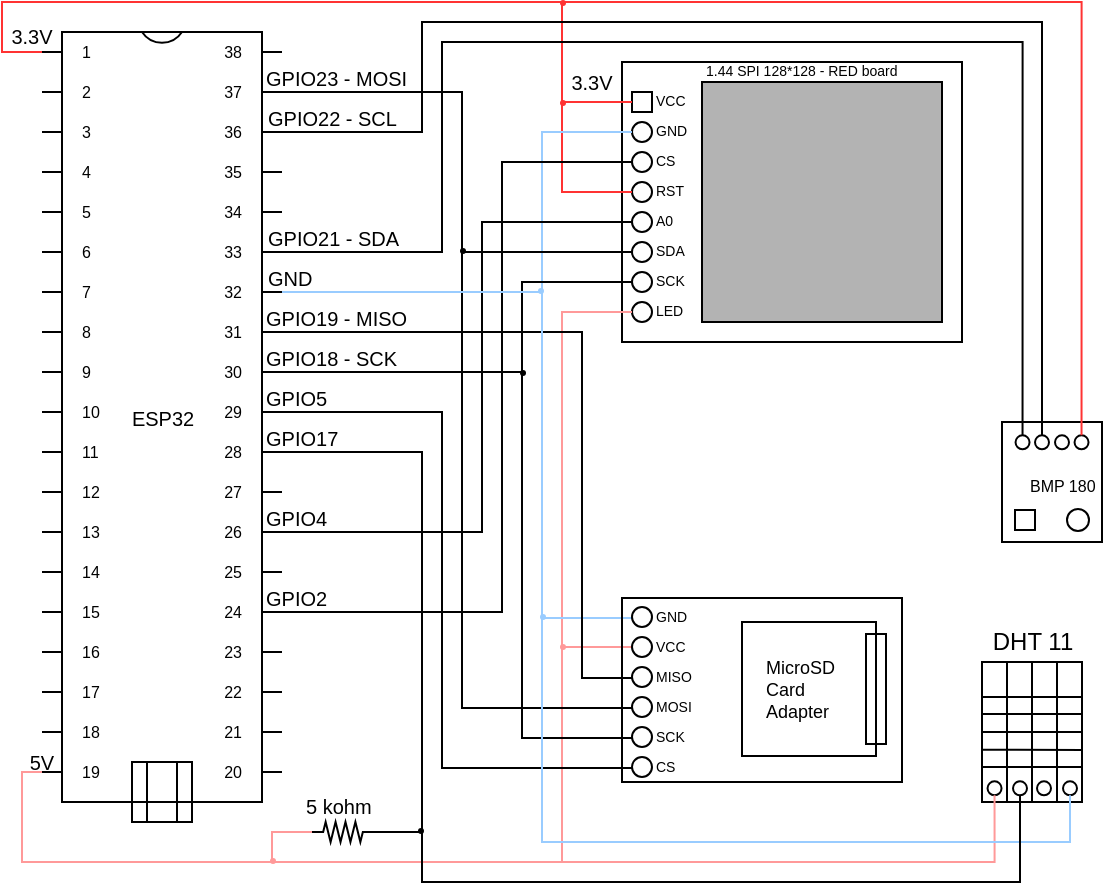 <mxfile version="15.8.7" type="device"><diagram id="xemCCNrIUmNj-PB_a386" name="Page-1"><mxGraphModel dx="496" dy="322" grid="1" gridSize="10" guides="1" tooltips="1" connect="1" arrows="1" fold="1" page="1" pageScale="1" pageWidth="827" pageHeight="1169" math="0" shadow="0"><root><mxCell id="0"/><mxCell id="1" parent="0"/><mxCell id="ApPZSZe1eoqtvmXxDZPw-3" value="" style="rounded=0;whiteSpace=wrap;html=1;" parent="1" vertex="1"><mxGeometry x="580" y="560" width="50" height="70" as="geometry"/></mxCell><mxCell id="onh9ntv3bFMksyrYc300-25" value="" style="group" parent="1" vertex="1" connectable="0"><mxGeometry x="400" y="260" width="170" height="140" as="geometry"/></mxCell><mxCell id="onh9ntv3bFMksyrYc300-3" value="" style="rounded=0;whiteSpace=wrap;html=1;" parent="onh9ntv3bFMksyrYc300-25" vertex="1"><mxGeometry width="170" height="140" as="geometry"/></mxCell><mxCell id="onh9ntv3bFMksyrYc300-4" value="" style="whiteSpace=wrap;html=1;aspect=fixed;fillColor=#B3B3B3;" parent="onh9ntv3bFMksyrYc300-25" vertex="1"><mxGeometry x="40" y="10" width="120" height="120" as="geometry"/></mxCell><mxCell id="onh9ntv3bFMksyrYc300-6" value="" style="ellipse;whiteSpace=wrap;html=1;aspect=fixed;fillColor=none;" parent="onh9ntv3bFMksyrYc300-25" vertex="1"><mxGeometry x="5" y="30" width="10" height="10" as="geometry"/></mxCell><mxCell id="onh9ntv3bFMksyrYc300-7" value="" style="ellipse;whiteSpace=wrap;html=1;aspect=fixed;fillColor=none;" parent="onh9ntv3bFMksyrYc300-25" vertex="1"><mxGeometry x="5" y="45" width="10" height="10" as="geometry"/></mxCell><mxCell id="onh9ntv3bFMksyrYc300-8" value="" style="ellipse;whiteSpace=wrap;html=1;aspect=fixed;fillColor=none;" parent="onh9ntv3bFMksyrYc300-25" vertex="1"><mxGeometry x="5" y="60" width="10" height="10" as="geometry"/></mxCell><mxCell id="onh9ntv3bFMksyrYc300-9" value="" style="ellipse;whiteSpace=wrap;html=1;aspect=fixed;fillColor=none;" parent="onh9ntv3bFMksyrYc300-25" vertex="1"><mxGeometry x="5" y="75" width="10" height="10" as="geometry"/></mxCell><mxCell id="onh9ntv3bFMksyrYc300-10" value="" style="ellipse;whiteSpace=wrap;html=1;aspect=fixed;fillColor=none;" parent="onh9ntv3bFMksyrYc300-25" vertex="1"><mxGeometry x="5" y="90" width="10" height="10" as="geometry"/></mxCell><mxCell id="onh9ntv3bFMksyrYc300-11" value="" style="ellipse;whiteSpace=wrap;html=1;aspect=fixed;fillColor=none;" parent="onh9ntv3bFMksyrYc300-25" vertex="1"><mxGeometry x="5" y="105" width="10" height="10" as="geometry"/></mxCell><mxCell id="onh9ntv3bFMksyrYc300-12" value="" style="ellipse;whiteSpace=wrap;html=1;aspect=fixed;fillColor=none;" parent="onh9ntv3bFMksyrYc300-25" vertex="1"><mxGeometry x="5" y="120" width="10" height="10" as="geometry"/></mxCell><mxCell id="onh9ntv3bFMksyrYc300-13" value="" style="whiteSpace=wrap;html=1;aspect=fixed;fillColor=none;" parent="onh9ntv3bFMksyrYc300-25" vertex="1"><mxGeometry x="5" y="15" width="10" height="10" as="geometry"/></mxCell><mxCell id="onh9ntv3bFMksyrYc300-15" value="VCC" style="text;html=1;strokeColor=none;fillColor=none;align=left;verticalAlign=middle;whiteSpace=wrap;rounded=0;fontSize=7;" parent="onh9ntv3bFMksyrYc300-25" vertex="1"><mxGeometry x="15" y="15" width="20" height="10" as="geometry"/></mxCell><mxCell id="onh9ntv3bFMksyrYc300-16" value="GND" style="text;html=1;strokeColor=none;fillColor=none;align=left;verticalAlign=middle;whiteSpace=wrap;rounded=0;fontSize=7;" parent="onh9ntv3bFMksyrYc300-25" vertex="1"><mxGeometry x="15" y="30" width="20" height="10" as="geometry"/></mxCell><mxCell id="onh9ntv3bFMksyrYc300-17" value="CS" style="text;html=1;strokeColor=none;fillColor=none;align=left;verticalAlign=middle;whiteSpace=wrap;rounded=0;fontSize=7;" parent="onh9ntv3bFMksyrYc300-25" vertex="1"><mxGeometry x="15" y="45" width="20" height="10" as="geometry"/></mxCell><mxCell id="onh9ntv3bFMksyrYc300-18" value="RST" style="text;html=1;strokeColor=none;fillColor=none;align=left;verticalAlign=middle;whiteSpace=wrap;rounded=0;fontSize=7;" parent="onh9ntv3bFMksyrYc300-25" vertex="1"><mxGeometry x="15" y="60" width="20" height="10" as="geometry"/></mxCell><mxCell id="onh9ntv3bFMksyrYc300-19" value="A0" style="text;html=1;strokeColor=none;fillColor=none;align=left;verticalAlign=middle;whiteSpace=wrap;rounded=0;fontSize=7;" parent="onh9ntv3bFMksyrYc300-25" vertex="1"><mxGeometry x="15" y="75" width="20" height="10" as="geometry"/></mxCell><mxCell id="onh9ntv3bFMksyrYc300-20" value="SDA" style="text;html=1;strokeColor=none;fillColor=none;align=left;verticalAlign=middle;whiteSpace=wrap;rounded=0;fontSize=7;" parent="onh9ntv3bFMksyrYc300-25" vertex="1"><mxGeometry x="15" y="90" width="20" height="10" as="geometry"/></mxCell><mxCell id="onh9ntv3bFMksyrYc300-21" value="SCK" style="text;html=1;strokeColor=none;fillColor=none;align=left;verticalAlign=middle;whiteSpace=wrap;rounded=0;fontSize=7;" parent="onh9ntv3bFMksyrYc300-25" vertex="1"><mxGeometry x="15" y="105" width="20" height="10" as="geometry"/></mxCell><mxCell id="onh9ntv3bFMksyrYc300-22" value="LED" style="text;html=1;strokeColor=none;fillColor=none;align=left;verticalAlign=middle;whiteSpace=wrap;rounded=0;fontSize=7;" parent="onh9ntv3bFMksyrYc300-25" vertex="1"><mxGeometry x="15" y="120" width="20" height="10" as="geometry"/></mxCell><mxCell id="onh9ntv3bFMksyrYc300-23" value="1.44 SPI 128*128 - RED board" style="text;html=1;strokeColor=none;fillColor=none;align=left;verticalAlign=middle;whiteSpace=wrap;rounded=0;fontSize=7;" parent="onh9ntv3bFMksyrYc300-25" vertex="1"><mxGeometry x="40" width="120" height="10" as="geometry"/></mxCell><mxCell id="onh9ntv3bFMksyrYc300-30" value="" style="group" parent="1" vertex="1" connectable="0"><mxGeometry x="110" y="245" width="120" height="395" as="geometry"/></mxCell><mxCell id="onh9ntv3bFMksyrYc300-24" value="ESP32" style="shadow=0;dashed=0;align=center;fillColor=#ffffff;html=1;strokeWidth=1;shape=mxgraph.electrical.logic_gates.dual_inline_ic;labelNames=a,b,c,d,e,f,g,h,i,j,k,l,m,n,o,p,q,r,s,t;fontSize=10;rotation=0;flipV=1;direction=west;flipH=1;" parent="onh9ntv3bFMksyrYc300-30" vertex="1"><mxGeometry width="120" height="385" as="geometry"/></mxCell><mxCell id="onh9ntv3bFMksyrYc300-27" value="" style="rounded=0;whiteSpace=wrap;html=1;fillColor=none;fontSize=10;align=left;" parent="onh9ntv3bFMksyrYc300-30" vertex="1"><mxGeometry x="45" y="365" width="30" height="30" as="geometry"/></mxCell><mxCell id="onh9ntv3bFMksyrYc300-28" value="" style="endArrow=none;html=1;fontSize=10;exitX=0.25;exitY=1;exitDx=0;exitDy=0;entryX=0.25;entryY=0;entryDx=0;entryDy=0;" parent="onh9ntv3bFMksyrYc300-30" source="onh9ntv3bFMksyrYc300-27" target="onh9ntv3bFMksyrYc300-27" edge="1"><mxGeometry width="50" height="50" relative="1" as="geometry"><mxPoint x="-60" y="435" as="sourcePoint"/><mxPoint x="-10" y="385" as="targetPoint"/></mxGeometry></mxCell><mxCell id="onh9ntv3bFMksyrYc300-29" value="" style="endArrow=none;html=1;fontSize=10;exitX=0.75;exitY=1;exitDx=0;exitDy=0;entryX=0.75;entryY=0;entryDx=0;entryDy=0;" parent="onh9ntv3bFMksyrYc300-30" source="onh9ntv3bFMksyrYc300-27" target="onh9ntv3bFMksyrYc300-27" edge="1"><mxGeometry width="50" height="50" relative="1" as="geometry"><mxPoint x="62.379" y="405" as="sourcePoint"/><mxPoint x="62.379" y="375.345" as="targetPoint"/></mxGeometry></mxCell><mxCell id="onh9ntv3bFMksyrYc300-31" style="edgeStyle=orthogonalEdgeStyle;rounded=0;orthogonalLoop=1;jettySize=auto;html=1;exitX=0;exitY=0;exitDx=0;exitDy=10;exitPerimeter=0;entryX=0;entryY=0.5;entryDx=0;entryDy=0;fontSize=10;strokeColor=#FF3333;endArrow=none;endFill=0;" parent="1" source="onh9ntv3bFMksyrYc300-39" target="onh9ntv3bFMksyrYc300-13" edge="1"><mxGeometry relative="1" as="geometry"><Array as="points"><mxPoint x="370" y="280"/></Array></mxGeometry></mxCell><mxCell id="onh9ntv3bFMksyrYc300-32" style="edgeStyle=orthogonalEdgeStyle;rounded=0;orthogonalLoop=1;jettySize=auto;html=1;exitX=0;exitY=0;exitDx=0;exitDy=10;exitPerimeter=0;entryX=0;entryY=0.5;entryDx=0;entryDy=0;fontSize=10;strokeColor=#FF3333;endArrow=none;endFill=0;" parent="1" source="onh9ntv3bFMksyrYc300-24" target="onh9ntv3bFMksyrYc300-8" edge="1"><mxGeometry relative="1" as="geometry"><mxPoint x="129.966" y="305.172" as="sourcePoint"/><mxPoint x="385.138" y="330" as="targetPoint"/><Array as="points"><mxPoint x="90" y="255"/><mxPoint x="90" y="230"/><mxPoint x="370" y="230"/><mxPoint x="370" y="325"/></Array></mxGeometry></mxCell><mxCell id="onh9ntv3bFMksyrYc300-33" style="edgeStyle=orthogonalEdgeStyle;rounded=0;orthogonalLoop=1;jettySize=auto;html=1;exitX=0;exitY=0;exitDx=0;exitDy=370;exitPerimeter=0;entryX=0;entryY=0.5;entryDx=0;entryDy=0;endArrow=none;endFill=0;strokeColor=#FF9999;fontSize=10;" parent="1" source="onh9ntv3bFMksyrYc300-24" target="onh9ntv3bFMksyrYc300-12" edge="1"><mxGeometry relative="1" as="geometry"><Array as="points"><mxPoint x="100" y="615"/><mxPoint x="100" y="660"/><mxPoint x="370" y="660"/><mxPoint x="370" y="385"/></Array></mxGeometry></mxCell><mxCell id="onh9ntv3bFMksyrYc300-34" style="edgeStyle=orthogonalEdgeStyle;rounded=0;orthogonalLoop=1;jettySize=auto;html=1;exitX=1;exitY=0;exitDx=0;exitDy=130;exitPerimeter=0;entryX=0;entryY=0.5;entryDx=0;entryDy=0;endArrow=none;endFill=0;strokeColor=#99CCFF;fontSize=10;" parent="1" source="onh9ntv3bFMksyrYc300-24" target="onh9ntv3bFMksyrYc300-6" edge="1"><mxGeometry relative="1" as="geometry"><Array as="points"><mxPoint x="360" y="375"/><mxPoint x="360" y="295"/></Array></mxGeometry></mxCell><mxCell id="onh9ntv3bFMksyrYc300-35" style="edgeStyle=orthogonalEdgeStyle;rounded=0;orthogonalLoop=1;jettySize=auto;html=1;exitX=1;exitY=0;exitDx=0;exitDy=290;exitPerimeter=0;entryX=0;entryY=0.5;entryDx=0;entryDy=0;endArrow=none;endFill=0;fontSize=10;" parent="1" source="onh9ntv3bFMksyrYc300-24" target="onh9ntv3bFMksyrYc300-7" edge="1"><mxGeometry relative="1" as="geometry"><Array as="points"><mxPoint x="340" y="535"/><mxPoint x="340" y="310"/></Array></mxGeometry></mxCell><mxCell id="onh9ntv3bFMksyrYc300-36" style="edgeStyle=orthogonalEdgeStyle;rounded=0;orthogonalLoop=1;jettySize=auto;html=1;exitX=1;exitY=0;exitDx=0;exitDy=250;exitPerimeter=0;entryX=0;entryY=0.5;entryDx=0;entryDy=0;endArrow=none;endFill=0;fontSize=10;" parent="1" source="onh9ntv3bFMksyrYc300-24" target="onh9ntv3bFMksyrYc300-9" edge="1"><mxGeometry relative="1" as="geometry"><Array as="points"><mxPoint x="330" y="495"/><mxPoint x="330" y="340"/></Array></mxGeometry></mxCell><mxCell id="onh9ntv3bFMksyrYc300-37" style="edgeStyle=orthogonalEdgeStyle;rounded=0;orthogonalLoop=1;jettySize=auto;html=1;exitX=1;exitY=0;exitDx=0;exitDy=30;exitPerimeter=0;entryX=0;entryY=0.5;entryDx=0;entryDy=0;endArrow=none;endFill=0;fontSize=10;" parent="1" source="onh9ntv3bFMksyrYc300-24" target="onh9ntv3bFMksyrYc300-10" edge="1"><mxGeometry relative="1" as="geometry"><Array as="points"><mxPoint x="320" y="275"/><mxPoint x="320" y="355"/></Array></mxGeometry></mxCell><mxCell id="onh9ntv3bFMksyrYc300-38" style="edgeStyle=orthogonalEdgeStyle;rounded=0;orthogonalLoop=1;jettySize=auto;html=1;exitX=1;exitY=0;exitDx=0;exitDy=170;exitPerimeter=0;entryX=0;entryY=0.5;entryDx=0;entryDy=0;endArrow=none;endFill=0;fontSize=10;" parent="1" source="onh9ntv3bFMksyrYc300-24" target="onh9ntv3bFMksyrYc300-11" edge="1"><mxGeometry relative="1" as="geometry"><Array as="points"><mxPoint x="350" y="415"/><mxPoint x="350" y="370"/></Array></mxGeometry></mxCell><mxCell id="onh9ntv3bFMksyrYc300-41" value="5V" style="text;html=1;strokeColor=none;fillColor=none;align=center;verticalAlign=middle;whiteSpace=wrap;rounded=0;fontSize=10;" parent="1" vertex="1"><mxGeometry x="100" y="605" width="20" height="10" as="geometry"/></mxCell><mxCell id="onh9ntv3bFMksyrYc300-39" value="3.3V" style="text;html=1;strokeColor=none;fillColor=none;align=center;verticalAlign=middle;whiteSpace=wrap;rounded=0;fontSize=10;" parent="1" vertex="1"><mxGeometry x="370" y="260" width="30" height="20" as="geometry"/></mxCell><mxCell id="onh9ntv3bFMksyrYc300-42" style="edgeStyle=orthogonalEdgeStyle;rounded=0;orthogonalLoop=1;jettySize=auto;html=1;exitX=0;exitY=0;exitDx=0;exitDy=10;exitPerimeter=0;entryX=0;entryY=0.5;entryDx=0;entryDy=0;fontSize=10;strokeColor=#FF3333;endArrow=none;endFill=0;" parent="1" source="onh9ntv3bFMksyrYc300-24" target="onh9ntv3bFMksyrYc300-13" edge="1"><mxGeometry relative="1" as="geometry"><mxPoint x="149.966" y="255.172" as="sourcePoint"/><mxPoint x="405.138" y="280" as="targetPoint"/><Array as="points"><mxPoint x="90" y="255"/><mxPoint x="90" y="230"/><mxPoint x="370" y="230"/><mxPoint x="370" y="280"/></Array></mxGeometry></mxCell><mxCell id="onh9ntv3bFMksyrYc300-44" value="&lt;span&gt;GPIO23 - MOSI&lt;/span&gt;" style="text;html=1;strokeColor=none;fillColor=none;align=left;verticalAlign=middle;whiteSpace=wrap;rounded=0;fontSize=10;" parent="1" vertex="1"><mxGeometry x="220" y="260" width="80" height="15" as="geometry"/></mxCell><mxCell id="onh9ntv3bFMksyrYc300-45" value="GPIO18 - SCK" style="text;html=1;strokeColor=none;fillColor=none;align=left;verticalAlign=middle;whiteSpace=wrap;rounded=0;fontSize=10;" parent="1" vertex="1"><mxGeometry x="220" y="400" width="70" height="15" as="geometry"/></mxCell><mxCell id="onh9ntv3bFMksyrYc300-46" value="GPIO4" style="text;html=1;strokeColor=none;fillColor=none;align=left;verticalAlign=middle;whiteSpace=wrap;rounded=0;fontSize=10;" parent="1" vertex="1"><mxGeometry x="220" y="480" width="40" height="15" as="geometry"/></mxCell><mxCell id="onh9ntv3bFMksyrYc300-48" value="GPIO2" style="text;html=1;strokeColor=none;fillColor=none;align=left;verticalAlign=middle;whiteSpace=wrap;rounded=0;fontSize=10;" parent="1" vertex="1"><mxGeometry x="220" y="520" width="40" height="15" as="geometry"/></mxCell><mxCell id="onh9ntv3bFMksyrYc300-82" style="edgeStyle=orthogonalEdgeStyle;rounded=0;orthogonalLoop=1;jettySize=auto;html=1;exitX=0;exitY=0;exitDx=0;exitDy=370;exitPerimeter=0;entryX=0;entryY=0.5;entryDx=0;entryDy=0;endArrow=none;endFill=0;strokeColor=#FF9999;fontSize=10;" parent="1" source="onh9ntv3bFMksyrYc300-24" target="onh9ntv3bFMksyrYc300-55" edge="1"><mxGeometry relative="1" as="geometry"><mxPoint x="160.286" y="625.143" as="sourcePoint"/><mxPoint x="415.143" y="394.857" as="targetPoint"/><Array as="points"><mxPoint x="100" y="615"/><mxPoint x="100" y="660"/><mxPoint x="370" y="660"/><mxPoint x="370" y="552"/></Array></mxGeometry></mxCell><mxCell id="onh9ntv3bFMksyrYc300-83" style="edgeStyle=orthogonalEdgeStyle;rounded=0;orthogonalLoop=1;jettySize=auto;html=1;exitX=1;exitY=0;exitDx=0;exitDy=130;exitPerimeter=0;entryX=0;entryY=0.5;entryDx=0;entryDy=0;endArrow=none;endFill=0;strokeColor=#99CCFF;fontSize=10;" parent="1" source="onh9ntv3bFMksyrYc300-24" target="onh9ntv3bFMksyrYc300-54" edge="1"><mxGeometry relative="1" as="geometry"><mxPoint x="280.286" y="385.143" as="sourcePoint"/><mxPoint x="415.143" y="305.143" as="targetPoint"/><Array as="points"><mxPoint x="360" y="375"/><mxPoint x="360" y="538"/><mxPoint x="405" y="538"/></Array></mxGeometry></mxCell><mxCell id="onh9ntv3bFMksyrYc300-84" value="" style="group" parent="1" vertex="1" connectable="0"><mxGeometry x="400" y="528" width="140" height="92" as="geometry"/></mxCell><mxCell id="onh9ntv3bFMksyrYc300-50" value="" style="rounded=0;whiteSpace=wrap;html=1;fillColor=none;fontSize=10;align=left;" parent="onh9ntv3bFMksyrYc300-84" vertex="1"><mxGeometry width="140" height="92" as="geometry"/></mxCell><mxCell id="onh9ntv3bFMksyrYc300-51" value="" style="whiteSpace=wrap;html=1;aspect=fixed;fillColor=none;fontSize=10;align=left;" parent="onh9ntv3bFMksyrYc300-84" vertex="1"><mxGeometry x="60" y="12" width="67" height="67" as="geometry"/></mxCell><mxCell id="onh9ntv3bFMksyrYc300-52" value="" style="rounded=0;whiteSpace=wrap;html=1;fillColor=none;fontSize=10;align=left;" parent="onh9ntv3bFMksyrYc300-84" vertex="1"><mxGeometry x="122" y="18" width="10" height="55" as="geometry"/></mxCell><mxCell id="onh9ntv3bFMksyrYc300-53" value="MicroSD&lt;br style=&quot;font-size: 9px;&quot;&gt;Card&lt;br style=&quot;font-size: 9px;&quot;&gt;Adapter&lt;br style=&quot;font-size: 9px;&quot;&gt;" style="text;html=1;strokeColor=none;fillColor=none;align=left;verticalAlign=middle;whiteSpace=wrap;rounded=0;fontSize=9;" parent="onh9ntv3bFMksyrYc300-84" vertex="1"><mxGeometry x="70" y="30.5" width="40" height="30" as="geometry"/></mxCell><mxCell id="onh9ntv3bFMksyrYc300-54" value="" style="ellipse;whiteSpace=wrap;html=1;aspect=fixed;fillColor=none;" parent="onh9ntv3bFMksyrYc300-84" vertex="1"><mxGeometry x="5" y="4.5" width="10" height="10" as="geometry"/></mxCell><mxCell id="onh9ntv3bFMksyrYc300-55" value="" style="ellipse;whiteSpace=wrap;html=1;aspect=fixed;fillColor=none;" parent="onh9ntv3bFMksyrYc300-84" vertex="1"><mxGeometry x="5" y="19.5" width="10" height="10" as="geometry"/></mxCell><mxCell id="onh9ntv3bFMksyrYc300-56" value="" style="ellipse;whiteSpace=wrap;html=1;aspect=fixed;fillColor=none;" parent="onh9ntv3bFMksyrYc300-84" vertex="1"><mxGeometry x="5" y="34.5" width="10" height="10" as="geometry"/></mxCell><mxCell id="onh9ntv3bFMksyrYc300-57" value="" style="ellipse;whiteSpace=wrap;html=1;aspect=fixed;fillColor=none;" parent="onh9ntv3bFMksyrYc300-84" vertex="1"><mxGeometry x="5" y="49.5" width="10" height="10" as="geometry"/></mxCell><mxCell id="onh9ntv3bFMksyrYc300-58" value="" style="ellipse;whiteSpace=wrap;html=1;aspect=fixed;fillColor=none;" parent="onh9ntv3bFMksyrYc300-84" vertex="1"><mxGeometry x="5" y="64.5" width="10" height="10" as="geometry"/></mxCell><mxCell id="onh9ntv3bFMksyrYc300-59" value="" style="ellipse;whiteSpace=wrap;html=1;aspect=fixed;fillColor=none;" parent="onh9ntv3bFMksyrYc300-84" vertex="1"><mxGeometry x="5" y="79.5" width="10" height="10" as="geometry"/></mxCell><mxCell id="onh9ntv3bFMksyrYc300-60" value="GND" style="text;html=1;strokeColor=none;fillColor=none;align=left;verticalAlign=middle;whiteSpace=wrap;rounded=0;fontSize=7;" parent="onh9ntv3bFMksyrYc300-84" vertex="1"><mxGeometry x="15" y="4.5" width="20" height="10" as="geometry"/></mxCell><mxCell id="onh9ntv3bFMksyrYc300-61" value="VCC" style="text;html=1;strokeColor=none;fillColor=none;align=left;verticalAlign=middle;whiteSpace=wrap;rounded=0;fontSize=7;" parent="onh9ntv3bFMksyrYc300-84" vertex="1"><mxGeometry x="15" y="19.5" width="20" height="10" as="geometry"/></mxCell><mxCell id="onh9ntv3bFMksyrYc300-62" value="MISO" style="text;html=1;strokeColor=none;fillColor=none;align=left;verticalAlign=middle;whiteSpace=wrap;rounded=0;fontSize=7;" parent="onh9ntv3bFMksyrYc300-84" vertex="1"><mxGeometry x="15" y="34.5" width="20" height="10" as="geometry"/></mxCell><mxCell id="onh9ntv3bFMksyrYc300-63" value="MOSI" style="text;html=1;strokeColor=none;fillColor=none;align=left;verticalAlign=middle;whiteSpace=wrap;rounded=0;fontSize=7;" parent="onh9ntv3bFMksyrYc300-84" vertex="1"><mxGeometry x="15" y="49.5" width="20" height="10" as="geometry"/></mxCell><mxCell id="onh9ntv3bFMksyrYc300-64" value="SCK" style="text;html=1;strokeColor=none;fillColor=none;align=left;verticalAlign=middle;whiteSpace=wrap;rounded=0;fontSize=7;" parent="onh9ntv3bFMksyrYc300-84" vertex="1"><mxGeometry x="15" y="64.5" width="20" height="10" as="geometry"/></mxCell><mxCell id="onh9ntv3bFMksyrYc300-65" value="CS" style="text;html=1;strokeColor=none;fillColor=none;align=left;verticalAlign=middle;whiteSpace=wrap;rounded=0;fontSize=7;" parent="onh9ntv3bFMksyrYc300-84" vertex="1"><mxGeometry x="15" y="79.5" width="20" height="10" as="geometry"/></mxCell><mxCell id="onh9ntv3bFMksyrYc300-85" style="edgeStyle=orthogonalEdgeStyle;rounded=0;orthogonalLoop=1;jettySize=auto;html=1;exitX=1;exitY=0;exitDx=0;exitDy=150;exitPerimeter=0;entryX=0;entryY=0.5;entryDx=0;entryDy=0;endArrow=none;endFill=0;strokeColor=#000000;fontSize=9;" parent="1" source="onh9ntv3bFMksyrYc300-24" target="onh9ntv3bFMksyrYc300-56" edge="1"><mxGeometry relative="1" as="geometry"><Array as="points"><mxPoint x="380" y="395"/><mxPoint x="380" y="568"/><mxPoint x="405" y="568"/></Array></mxGeometry></mxCell><mxCell id="onh9ntv3bFMksyrYc300-86" style="edgeStyle=orthogonalEdgeStyle;rounded=0;orthogonalLoop=1;jettySize=auto;html=1;entryX=0;entryY=0.5;entryDx=0;entryDy=0;endArrow=none;endFill=0;fontSize=9;exitX=1;exitY=0;exitDx=0;exitDy=30;exitPerimeter=0;" parent="1" source="onh9ntv3bFMksyrYc300-24" target="onh9ntv3bFMksyrYc300-57" edge="1"><mxGeometry relative="1" as="geometry"><Array as="points"><mxPoint x="320" y="275"/><mxPoint x="320" y="583"/><mxPoint x="405" y="583"/></Array><mxPoint x="300" y="300" as="sourcePoint"/></mxGeometry></mxCell><mxCell id="p746f_1mNuCFNHCgDGyy-1" style="edgeStyle=orthogonalEdgeStyle;rounded=0;orthogonalLoop=1;jettySize=auto;html=1;exitX=1;exitY=0;exitDx=0;exitDy=190;exitPerimeter=0;entryX=0;entryY=0.5;entryDx=0;entryDy=0;endArrow=none;endFill=0;" parent="1" source="onh9ntv3bFMksyrYc300-24" target="onh9ntv3bFMksyrYc300-59" edge="1"><mxGeometry relative="1" as="geometry"><Array as="points"><mxPoint x="310" y="435"/><mxPoint x="310" y="613"/><mxPoint x="405" y="613"/></Array></mxGeometry></mxCell><mxCell id="p746f_1mNuCFNHCgDGyy-2" style="edgeStyle=orthogonalEdgeStyle;rounded=0;orthogonalLoop=1;jettySize=auto;html=1;exitX=1;exitY=0;exitDx=0;exitDy=170;exitPerimeter=0;entryX=0;entryY=0.5;entryDx=0;entryDy=0;endArrow=none;endFill=0;" parent="1" source="onh9ntv3bFMksyrYc300-24" target="onh9ntv3bFMksyrYc300-58" edge="1"><mxGeometry relative="1" as="geometry"><Array as="points"><mxPoint x="350" y="415"/><mxPoint x="350" y="598"/><mxPoint x="405" y="598"/></Array></mxGeometry></mxCell><mxCell id="p746f_1mNuCFNHCgDGyy-3" value="" style="ellipse;whiteSpace=wrap;html=1;aspect=fixed;fillColor=#000000;strokeColor=none;" parent="1" vertex="1"><mxGeometry x="349" y="414" width="3" height="3" as="geometry"/></mxCell><mxCell id="p746f_1mNuCFNHCgDGyy-4" value="" style="ellipse;whiteSpace=wrap;html=1;aspect=fixed;fillColor=#000000;strokeColor=none;" parent="1" vertex="1"><mxGeometry x="319" y="353" width="3" height="3" as="geometry"/></mxCell><mxCell id="p746f_1mNuCFNHCgDGyy-5" value="" style="ellipse;whiteSpace=wrap;html=1;aspect=fixed;fillColor=#99CCFF;strokeColor=none;" parent="1" vertex="1"><mxGeometry x="358" y="373" width="3" height="3" as="geometry"/></mxCell><mxCell id="p746f_1mNuCFNHCgDGyy-6" value="" style="ellipse;whiteSpace=wrap;html=1;aspect=fixed;fillColor=#FF3333;strokeColor=none;" parent="1" vertex="1"><mxGeometry x="369" y="279" width="3" height="3" as="geometry"/></mxCell><mxCell id="p746f_1mNuCFNHCgDGyy-7" value="GPIO5" style="text;html=1;strokeColor=none;fillColor=none;align=left;verticalAlign=middle;whiteSpace=wrap;rounded=0;fontSize=10;" parent="1" vertex="1"><mxGeometry x="220" y="420" width="40" height="15" as="geometry"/></mxCell><mxCell id="p746f_1mNuCFNHCgDGyy-8" value="GPIO19 - MISO" style="text;html=1;strokeColor=none;fillColor=none;align=left;verticalAlign=middle;whiteSpace=wrap;rounded=0;fontSize=10;" parent="1" vertex="1"><mxGeometry x="220" y="380" width="80" height="15" as="geometry"/></mxCell><mxCell id="k-SXPXP7W2YWf1RIjTn8-1" value="" style="ellipse;whiteSpace=wrap;html=1;aspect=fixed;fillColor=#FF9999;strokeColor=none;" parent="1" vertex="1"><mxGeometry x="369" y="551" width="3" height="3" as="geometry"/></mxCell><mxCell id="EgLEiV7MBMN5tCYfGD6S-9" value="" style="group" parent="1" vertex="1" connectable="0"><mxGeometry x="590" y="440" width="50" height="60" as="geometry"/></mxCell><mxCell id="EgLEiV7MBMN5tCYfGD6S-1" value="" style="rounded=0;whiteSpace=wrap;html=1;" parent="EgLEiV7MBMN5tCYfGD6S-9" vertex="1"><mxGeometry width="50" height="60" as="geometry"/></mxCell><mxCell id="EgLEiV7MBMN5tCYfGD6S-2" value="" style="ellipse;whiteSpace=wrap;html=1;aspect=fixed;fontSize=8;" parent="EgLEiV7MBMN5tCYfGD6S-9" vertex="1"><mxGeometry x="32.5" y="43.5" width="11" height="11" as="geometry"/></mxCell><mxCell id="EgLEiV7MBMN5tCYfGD6S-3" value="" style="whiteSpace=wrap;html=1;aspect=fixed;fontSize=8;" parent="EgLEiV7MBMN5tCYfGD6S-9" vertex="1"><mxGeometry x="6.5" y="44" width="10" height="10" as="geometry"/></mxCell><mxCell id="EgLEiV7MBMN5tCYfGD6S-4" value="" style="ellipse;whiteSpace=wrap;html=1;aspect=fixed;fillColor=none;" parent="EgLEiV7MBMN5tCYfGD6S-9" vertex="1"><mxGeometry x="26.5" y="6.667" width="7" height="7" as="geometry"/></mxCell><mxCell id="EgLEiV7MBMN5tCYfGD6S-5" value="" style="ellipse;whiteSpace=wrap;html=1;aspect=fixed;fillColor=none;" parent="EgLEiV7MBMN5tCYfGD6S-9" vertex="1"><mxGeometry x="36.268" y="6.667" width="7" height="7" as="geometry"/></mxCell><mxCell id="EgLEiV7MBMN5tCYfGD6S-6" value="" style="ellipse;whiteSpace=wrap;html=1;aspect=fixed;fillColor=none;flipH=1;flipV=1;" parent="EgLEiV7MBMN5tCYfGD6S-9" vertex="1"><mxGeometry x="6.768" y="6.667" width="7" height="7" as="geometry"/></mxCell><mxCell id="EgLEiV7MBMN5tCYfGD6S-7" value="" style="ellipse;whiteSpace=wrap;html=1;aspect=fixed;fillColor=none;flipH=1;flipV=1;" parent="EgLEiV7MBMN5tCYfGD6S-9" vertex="1"><mxGeometry x="16.5" y="6.667" width="7" height="7" as="geometry"/></mxCell><mxCell id="EgLEiV7MBMN5tCYfGD6S-8" value="BMP 180" style="text;html=1;resizable=0;points=[];autosize=1;align=left;verticalAlign=middle;spacingTop=-4;fontSize=8;" parent="EgLEiV7MBMN5tCYfGD6S-9" vertex="1"><mxGeometry x="11.5" y="29" width="37" height="10" as="geometry"/></mxCell><mxCell id="ApPZSZe1eoqtvmXxDZPw-13" value="" style="ellipse;whiteSpace=wrap;html=1;aspect=fixed;fillColor=none;flipH=1;flipV=1;" parent="EgLEiV7MBMN5tCYfGD6S-9" vertex="1"><mxGeometry x="-7.232" y="179.667" width="7" height="7" as="geometry"/></mxCell><mxCell id="EgLEiV7MBMN5tCYfGD6S-11" style="edgeStyle=orthogonalEdgeStyle;rounded=0;orthogonalLoop=1;jettySize=auto;html=1;exitX=1;exitY=0;exitDx=0;exitDy=110;exitPerimeter=0;entryX=0.5;entryY=0;entryDx=0;entryDy=0;endArrow=none;endFill=0;fontSize=9;" parent="1" source="onh9ntv3bFMksyrYc300-24" target="EgLEiV7MBMN5tCYfGD6S-6" edge="1"><mxGeometry relative="1" as="geometry"><Array as="points"><mxPoint x="310" y="355"/><mxPoint x="310" y="250"/><mxPoint x="600" y="250"/></Array></mxGeometry></mxCell><mxCell id="EgLEiV7MBMN5tCYfGD6S-12" style="edgeStyle=orthogonalEdgeStyle;rounded=0;orthogonalLoop=1;jettySize=auto;html=1;exitX=1;exitY=0;exitDx=0;exitDy=50;exitPerimeter=0;entryX=0.5;entryY=0;entryDx=0;entryDy=0;endArrow=none;endFill=0;fontSize=9;" parent="1" source="onh9ntv3bFMksyrYc300-24" target="EgLEiV7MBMN5tCYfGD6S-7" edge="1"><mxGeometry relative="1" as="geometry"><Array as="points"><mxPoint x="300" y="295"/><mxPoint x="300" y="240"/><mxPoint x="610" y="240"/></Array></mxGeometry></mxCell><mxCell id="EgLEiV7MBMN5tCYfGD6S-13" value="&lt;span&gt;GPIO22 - SCL&lt;/span&gt;" style="text;html=1;strokeColor=none;fillColor=none;align=left;verticalAlign=middle;whiteSpace=wrap;rounded=0;fontSize=10;" parent="1" vertex="1"><mxGeometry x="220.5" y="280.5" width="80" height="15" as="geometry"/></mxCell><mxCell id="EgLEiV7MBMN5tCYfGD6S-14" value="GPIO21 - SDA" style="text;html=1;strokeColor=none;fillColor=none;align=left;verticalAlign=middle;whiteSpace=wrap;rounded=0;fontSize=10;" parent="1" vertex="1"><mxGeometry x="220.5" y="340" width="80" height="15" as="geometry"/></mxCell><mxCell id="EgLEiV7MBMN5tCYfGD6S-15" style="edgeStyle=orthogonalEdgeStyle;rounded=0;orthogonalLoop=1;jettySize=auto;html=1;entryX=0.5;entryY=0;entryDx=0;entryDy=0;fontSize=10;strokeColor=#FF3333;endArrow=none;endFill=0;exitX=0;exitY=0;exitDx=0;exitDy=10;exitPerimeter=0;" parent="1" source="onh9ntv3bFMksyrYc300-24" target="EgLEiV7MBMN5tCYfGD6S-5" edge="1"><mxGeometry relative="1" as="geometry"><mxPoint x="120" y="220" as="sourcePoint"/><mxPoint x="415" y="290" as="targetPoint"/><Array as="points"><mxPoint x="90" y="255"/><mxPoint x="90" y="230"/><mxPoint x="630" y="230"/></Array></mxGeometry></mxCell><mxCell id="EgLEiV7MBMN5tCYfGD6S-16" value="" style="ellipse;whiteSpace=wrap;html=1;aspect=fixed;fillColor=#FF3333;strokeColor=none;" parent="1" vertex="1"><mxGeometry x="369" y="229" width="3" height="3" as="geometry"/></mxCell><mxCell id="ApPZSZe1eoqtvmXxDZPw-5" value="" style="endArrow=none;html=1;rounded=0;entryX=1;entryY=0.25;entryDx=0;entryDy=0;exitX=0;exitY=0.25;exitDx=0;exitDy=0;" parent="1" source="ApPZSZe1eoqtvmXxDZPw-3" target="ApPZSZe1eoqtvmXxDZPw-3" edge="1"><mxGeometry width="50" height="50" relative="1" as="geometry"><mxPoint x="520" y="650" as="sourcePoint"/><mxPoint x="570" y="600" as="targetPoint"/></mxGeometry></mxCell><mxCell id="ApPZSZe1eoqtvmXxDZPw-6" value="" style="endArrow=none;html=1;rounded=0;" parent="1" edge="1"><mxGeometry width="50" height="50" relative="1" as="geometry"><mxPoint x="580" y="586" as="sourcePoint"/><mxPoint x="630" y="586" as="targetPoint"/></mxGeometry></mxCell><mxCell id="ApPZSZe1eoqtvmXxDZPw-7" value="" style="endArrow=none;html=1;rounded=0;entryX=1;entryY=0.25;entryDx=0;entryDy=0;exitX=0;exitY=0.5;exitDx=0;exitDy=0;" parent="1" source="ApPZSZe1eoqtvmXxDZPw-3" edge="1"><mxGeometry width="50" height="50" relative="1" as="geometry"><mxPoint x="584" y="595" as="sourcePoint"/><mxPoint x="630" y="595" as="targetPoint"/></mxGeometry></mxCell><mxCell id="ApPZSZe1eoqtvmXxDZPw-8" value="" style="endArrow=none;html=1;rounded=0;exitX=0.003;exitY=0.626;exitDx=0;exitDy=0;exitPerimeter=0;" parent="1" source="ApPZSZe1eoqtvmXxDZPw-3" edge="1"><mxGeometry width="50" height="50" relative="1" as="geometry"><mxPoint x="584" y="605" as="sourcePoint"/><mxPoint x="630" y="604" as="targetPoint"/></mxGeometry></mxCell><mxCell id="ApPZSZe1eoqtvmXxDZPw-9" value="" style="endArrow=none;html=1;rounded=0;exitX=0;exitY=0.75;exitDx=0;exitDy=0;entryX=1;entryY=0.75;entryDx=0;entryDy=0;" parent="1" source="ApPZSZe1eoqtvmXxDZPw-3" target="ApPZSZe1eoqtvmXxDZPw-3" edge="1"><mxGeometry width="50" height="50" relative="1" as="geometry"><mxPoint x="584" y="615" as="sourcePoint"/><mxPoint x="560" y="590" as="targetPoint"/></mxGeometry></mxCell><mxCell id="ApPZSZe1eoqtvmXxDZPw-10" value="" style="endArrow=none;html=1;rounded=0;entryX=0.5;entryY=0;entryDx=0;entryDy=0;exitX=0.5;exitY=1;exitDx=0;exitDy=0;" parent="1" source="ApPZSZe1eoqtvmXxDZPw-3" target="ApPZSZe1eoqtvmXxDZPw-3" edge="1"><mxGeometry width="50" height="50" relative="1" as="geometry"><mxPoint x="594" y="625" as="sourcePoint"/><mxPoint x="640" y="625" as="targetPoint"/></mxGeometry></mxCell><mxCell id="ApPZSZe1eoqtvmXxDZPw-11" value="" style="endArrow=none;html=1;rounded=0;entryX=0.75;entryY=0;entryDx=0;entryDy=0;exitX=0.75;exitY=1;exitDx=0;exitDy=0;" parent="1" source="ApPZSZe1eoqtvmXxDZPw-3" target="ApPZSZe1eoqtvmXxDZPw-3" edge="1"><mxGeometry width="50" height="50" relative="1" as="geometry"><mxPoint x="617.0" y="640" as="sourcePoint"/><mxPoint x="617.0" y="571" as="targetPoint"/></mxGeometry></mxCell><mxCell id="ApPZSZe1eoqtvmXxDZPw-12" value="" style="endArrow=none;html=1;rounded=0;entryX=0.25;entryY=0;entryDx=0;entryDy=0;exitX=0.25;exitY=1;exitDx=0;exitDy=0;" parent="1" source="ApPZSZe1eoqtvmXxDZPw-3" target="ApPZSZe1eoqtvmXxDZPw-3" edge="1"><mxGeometry width="50" height="50" relative="1" as="geometry"><mxPoint x="628.5" y="640" as="sourcePoint"/><mxPoint x="628.5" y="571" as="targetPoint"/></mxGeometry></mxCell><mxCell id="ApPZSZe1eoqtvmXxDZPw-24" value="" style="ellipse;whiteSpace=wrap;html=1;aspect=fixed;fillColor=none;flipH=1;flipV=1;" parent="1" vertex="1"><mxGeometry x="595.498" y="619.667" width="7" height="7" as="geometry"/></mxCell><mxCell id="ApPZSZe1eoqtvmXxDZPw-25" value="" style="ellipse;whiteSpace=wrap;html=1;aspect=fixed;fillColor=none;flipH=1;flipV=1;" parent="1" vertex="1"><mxGeometry x="607.498" y="619.667" width="7" height="7" as="geometry"/></mxCell><mxCell id="ApPZSZe1eoqtvmXxDZPw-26" value="" style="ellipse;whiteSpace=wrap;html=1;aspect=fixed;fillColor=none;flipH=1;flipV=1;" parent="1" vertex="1"><mxGeometry x="620.498" y="619.667" width="7" height="7" as="geometry"/></mxCell><mxCell id="ApPZSZe1eoqtvmXxDZPw-28" value="DHT 11" style="text;html=1;align=center;verticalAlign=middle;resizable=0;points=[];autosize=1;strokeColor=none;fillColor=none;" parent="1" vertex="1"><mxGeometry x="575" y="540" width="60" height="20" as="geometry"/></mxCell><mxCell id="ApPZSZe1eoqtvmXxDZPw-29" style="edgeStyle=orthogonalEdgeStyle;rounded=0;orthogonalLoop=1;jettySize=auto;html=1;endArrow=none;endFill=0;strokeColor=#FF9999;fontSize=10;entryX=0.5;entryY=1;entryDx=0;entryDy=0;exitX=0;exitY=0;exitDx=0;exitDy=370;exitPerimeter=0;" parent="1" source="onh9ntv3bFMksyrYc300-24" target="ApPZSZe1eoqtvmXxDZPw-13" edge="1"><mxGeometry relative="1" as="geometry"><mxPoint x="70" y="590" as="sourcePoint"/><mxPoint x="580" y="650" as="targetPoint"/><Array as="points"><mxPoint x="100" y="615"/><mxPoint x="100" y="660"/><mxPoint x="586" y="660"/></Array></mxGeometry></mxCell><mxCell id="ApPZSZe1eoqtvmXxDZPw-30" style="edgeStyle=orthogonalEdgeStyle;rounded=0;orthogonalLoop=1;jettySize=auto;html=1;exitX=1;exitY=0;exitDx=0;exitDy=210;exitPerimeter=0;entryX=0.5;entryY=1;entryDx=0;entryDy=0;fontSize=10;endArrow=none;endFill=0;" parent="1" source="onh9ntv3bFMksyrYc300-24" target="ApPZSZe1eoqtvmXxDZPw-24" edge="1"><mxGeometry relative="1" as="geometry"><Array as="points"><mxPoint x="300" y="455"/><mxPoint x="300" y="670"/><mxPoint x="599" y="670"/></Array></mxGeometry></mxCell><mxCell id="ApPZSZe1eoqtvmXxDZPw-31" value="GPIO17" style="text;html=1;strokeColor=none;fillColor=none;align=left;verticalAlign=middle;whiteSpace=wrap;rounded=0;fontSize=10;" parent="1" vertex="1"><mxGeometry x="220" y="440" width="40" height="15" as="geometry"/></mxCell><mxCell id="ApPZSZe1eoqtvmXxDZPw-32" style="edgeStyle=orthogonalEdgeStyle;rounded=0;orthogonalLoop=1;jettySize=auto;html=1;exitX=1;exitY=0;exitDx=0;exitDy=130;exitPerimeter=0;entryX=0.5;entryY=1;entryDx=0;entryDy=0;fontSize=10;endArrow=none;endFill=0;strokeColor=#99CCFF;" parent="1" source="onh9ntv3bFMksyrYc300-24" target="ApPZSZe1eoqtvmXxDZPw-26" edge="1"><mxGeometry relative="1" as="geometry"><Array as="points"><mxPoint x="360" y="375"/><mxPoint x="360" y="650"/><mxPoint x="624" y="650"/></Array></mxGeometry></mxCell><mxCell id="ApPZSZe1eoqtvmXxDZPw-33" value="3.3V" style="text;html=1;strokeColor=none;fillColor=none;align=center;verticalAlign=middle;whiteSpace=wrap;rounded=0;fontSize=10;" parent="1" vertex="1"><mxGeometry x="90" y="237" width="30" height="20" as="geometry"/></mxCell><mxCell id="ApPZSZe1eoqtvmXxDZPw-34" value="" style="ellipse;whiteSpace=wrap;html=1;aspect=fixed;fillColor=#99CCFF;strokeColor=none;" parent="1" vertex="1"><mxGeometry x="359" y="536" width="3" height="3" as="geometry"/></mxCell><mxCell id="ApPZSZe1eoqtvmXxDZPw-35" value="GND" style="text;html=1;strokeColor=none;fillColor=none;align=left;verticalAlign=middle;whiteSpace=wrap;rounded=0;fontSize=10;" parent="1" vertex="1"><mxGeometry x="220.5" y="360" width="80" height="15" as="geometry"/></mxCell><mxCell id="HqzaO6pkU_8anlMp_T23-2" style="edgeStyle=orthogonalEdgeStyle;rounded=0;orthogonalLoop=1;jettySize=auto;html=1;exitX=1;exitY=0.5;exitDx=0;exitDy=0;exitPerimeter=0;entryX=0.5;entryY=1;entryDx=0;entryDy=0;fontSize=10;endArrow=none;endFill=0;" edge="1" parent="1" source="HqzaO6pkU_8anlMp_T23-1" target="ApPZSZe1eoqtvmXxDZPw-24"><mxGeometry relative="1" as="geometry"><Array as="points"><mxPoint x="300" y="645"/><mxPoint x="300" y="670"/><mxPoint x="599" y="670"/></Array></mxGeometry></mxCell><mxCell id="HqzaO6pkU_8anlMp_T23-3" style="edgeStyle=orthogonalEdgeStyle;rounded=0;orthogonalLoop=1;jettySize=auto;html=1;exitX=0;exitY=0.5;exitDx=0;exitDy=0;exitPerimeter=0;entryX=0;entryY=0;entryDx=0;entryDy=370;entryPerimeter=0;fontSize=10;endArrow=none;endFill=0;strokeColor=#FF9999;" edge="1" parent="1" source="HqzaO6pkU_8anlMp_T23-1" target="onh9ntv3bFMksyrYc300-24"><mxGeometry relative="1" as="geometry"><Array as="points"><mxPoint x="225" y="645"/><mxPoint x="225" y="660"/><mxPoint x="100" y="660"/><mxPoint x="100" y="615"/></Array></mxGeometry></mxCell><mxCell id="HqzaO6pkU_8anlMp_T23-1" value="" style="pointerEvents=1;verticalLabelPosition=bottom;shadow=0;dashed=0;align=center;html=1;verticalAlign=top;shape=mxgraph.electrical.resistors.resistor_2;" vertex="1" parent="1"><mxGeometry x="245" y="640" width="31" height="10" as="geometry"/></mxCell><mxCell id="HqzaO6pkU_8anlMp_T23-4" value="" style="ellipse;whiteSpace=wrap;html=1;aspect=fixed;fillColor=#000000;strokeColor=none;" vertex="1" parent="1"><mxGeometry x="298" y="643" width="3" height="3" as="geometry"/></mxCell><mxCell id="HqzaO6pkU_8anlMp_T23-5" value="" style="ellipse;whiteSpace=wrap;html=1;aspect=fixed;fillColor=#FF9999;strokeColor=none;" vertex="1" parent="1"><mxGeometry x="224" y="658" width="3" height="3" as="geometry"/></mxCell><mxCell id="HqzaO6pkU_8anlMp_T23-6" value="5 kohm" style="text;html=1;strokeColor=none;fillColor=none;align=left;verticalAlign=middle;whiteSpace=wrap;rounded=0;fontSize=10;" vertex="1" parent="1"><mxGeometry x="240" y="624" width="40" height="15" as="geometry"/></mxCell></root></mxGraphModel></diagram></mxfile>